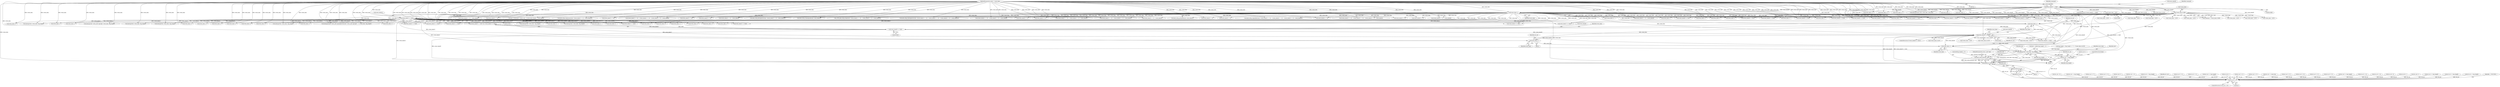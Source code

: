 digraph "0_wildmidi_660b513d99bced8783a4a5984ac2f742c74ebbdd_4@pointer" {
"1000391" [label="(Call,event_data++)"];
"1000187" [label="(Call,event_data++)"];
"1000171" [label="(Call,event_data[0] >= 0x80)"];
"1000143" [label="(MethodParameterIn,uint8_t * event_data)"];
"1000363" [label="(Call,event_data[1] == 0x02)"];
"1000385" [label="(Call,event_data[0] == 0x01)"];
"1000179" [label="(Call,*event_data & 0xf0)"];
"1000358" [label="(Call,event_data[0] == 0x00)"];
"1000413" [label="(Call,event_data++)"];
"1000431" [label="(Call,event_data++)"];
"1000441" [label="(Call,memcpy(text, event_data, tmp_length))"];
"1000450" [label="(Call,midi_setup_text(mdi, text))"];
"1000453" [label="(Call,ret_cnt += tmp_length)"];
"1001539" [label="(Call,ret_cnt == 0)"];
"1001548" [label="(Return,return ret_cnt;)"];
"1000147" [label="(Call,ret_cnt = 0)"];
"1000312" [label="(Call,event_data++)"];
"1001186" [label="(Call,(event_data[4] << 8) + event_data[5])"];
"1000142" [label="(MethodParameterIn,struct _mdi *mdi)"];
"1001181" [label="(Call,event_data[3] << 16)"];
"1000145" [label="(Block,)"];
"1000358" [label="(Call,event_data[0] == 0x00)"];
"1001138" [label="(Call,mdi->events[mdi->events_size - 1].event_data.channel = event_data[2])"];
"1001292" [label="(Call,*event_data > 0x7f)"];
"1000888" [label="(Call,event_data++)"];
"1000369" [label="(Call,midi_setup_sequenceno(mdi, ((event_data[2] << 8) + event_data[3])))"];
"1000798" [label="(Call,*event_data > 0x7f)"];
"1001001" [label="(Call,ret_cnt += tmp_length)"];
"1001175" [label="(Call,event_data[2] << 24)"];
"1000417" [label="(Call,*event_data > 0x7f)"];
"1000409" [label="(Call,*event_data & 0x7f)"];
"1001117" [label="(Call,(event_data[3] << 24) + (event_data[4] << 16) + (event_data[5] << 8) + event_data[6])"];
"1000367" [label="(Literal,0x02)"];
"1001233" [label="(Call,*event_data > 0x7f)"];
"1001538" [label="(ControlStructure,if (ret_cnt == 0))"];
"1001155" [label="(Call,ret_cnt += 7)"];
"1000464" [label="(Call,event_data++)"];
"1000389" [label="(Literal,0x01)"];
"1001327" [label="(Call,event_data++)"];
"1000392" [label="(Identifier,event_data)"];
"1000363" [label="(Call,event_data[1] == 0x02)"];
"1000504" [label="(Call,event_data++)"];
"1001084" [label="(Call,event_data[2] << 16)"];
"1001118" [label="(Call,event_data[3] << 24)"];
"1000866" [label="(Call,event_data++)"];
"1000455" [label="(Identifier,tmp_length)"];
"1000390" [label="(Block,)"];
"1000170" [label="(ControlStructure,if (event_data[0] >= 0x80))"];
"1000195" [label="(Identifier,command)"];
"1000458" [label="(Call,event_data[0] == 0x02)"];
"1000224" [label="(Call,ret_cnt += 2)"];
"1000770" [label="(Call,memcpy(text, event_data, tmp_length))"];
"1001311" [label="(Call,ret_cnt++)"];
"1001070" [label="(Call,event_data[0] == 0x51)"];
"1000271" [label="(Call,ret_cnt += 2)"];
"1001214" [label="(Call,(event_data[2] << 8) + event_data[3])"];
"1001270" [label="(Call,ret_cnt += tmp_length)"];
"1000793" [label="(Call,event_data++)"];
"1000454" [label="(Identifier,ret_cnt)"];
"1000906" [label="(Call,event_data++)"];
"1000714" [label="(Call,event_data[0] == 0x04)"];
"1000669" [label="(Call,event_data++)"];
"1001212" [label="(Call,midi_setup_keysignature(mdi, ((event_data[2] << 8) + event_data[3])))"];
"1000284" [label="(Call,event_data++)"];
"1001541" [label="(Literal,0)"];
"1000944" [label="(Call,*event_data > 0x7f)"];
"1001166" [label="(Call,event_data[1] == 0x04)"];
"1001540" [label="(Identifier,ret_cnt)"];
"1001018" [label="(Call,midi_setup_channelprefix(mdi, event_data[2]))"];
"1000342" [label="(Call,ret_cnt += 2)"];
"1000815" [label="(Call,event_data++)"];
"1000402" [label="(Block,)"];
"1000396" [label="(Call,*event_data > 0x7f)"];
"1001034" [label="(Call,event_data[1] == 0x01)"];
"1000291" [label="(Call,ret_cnt += 2)"];
"1001539" [label="(Call,ret_cnt == 0)"];
"1000916" [label="(Call,memcpy(text, event_data, tmp_length))"];
"1001081" [label="(Call,_WM_midi_setup_tempo(mdi, ((event_data[2] << 16) + (event_data[3] << 8) + event_data[4])))"];
"1000180" [label="(Call,*event_data)"];
"1000539" [label="(Call,memcpy(&mdi->extra_info.copyright[strlen(mdi->extra_info.copyright) + 1], event_data, tmp_length))"];
"1001172" [label="(Call,midi_setup_timesignature(mdi, ((event_data[2] << 24) + (event_data[3] << 16) + (event_data[4] << 8) + event_data[5])))"];
"1000460" [label="(Identifier,event_data)"];
"1000359" [label="(Call,event_data[0])"];
"1000709" [label="(Call,ret_cnt += tmp_length)"];
"1000362" [label="(Literal,0x00)"];
"1001075" [label="(Call,event_data[1] == 0x03)"];
"1000244" [label="(Call,event_data++)"];
"1001123" [label="(Call,(event_data[4] << 16) + (event_data[5] << 8) + event_data[6])"];
"1000742" [label="(Call,event_data++)"];
"1000305" [label="(Call,ret_cnt++)"];
"1000251" [label="(Call,ret_cnt += 2)"];
"1000989" [label="(Call,memcpy(text, event_data, tmp_length))"];
"1001313" [label="(Call,*event_data > 0x7f)"];
"1000279" [label="(Call,event_data++)"];
"1000447" [label="(Identifier,text)"];
"1001215" [label="(Call,event_data[2] << 8)"];
"1000179" [label="(Call,*event_data & 0xf0)"];
"1000652" [label="(Call,*event_data > 0x7f)"];
"1000230" [label="(Call,event_data[1] == 0)"];
"1001083" [label="(Call,(event_data[2] << 16) + (event_data[3] << 8) + event_data[4])"];
"1001305" [label="(Call,*event_data & 0x7F)"];
"1000177" [label="(Call,command = *event_data & 0xf0)"];
"1000469" [label="(Call,*event_data > 0x7f)"];
"1000725" [label="(Call,*event_data > 0x7f)"];
"1000434" [label="(Identifier,ret_cnt)"];
"1000217" [label="(Call,event_data++)"];
"1000453" [label="(Call,ret_cnt += tmp_length)"];
"1000433" [label="(Call,ret_cnt++)"];
"1001250" [label="(Call,event_data++)"];
"1000435" [label="(Call,text = malloc(tmp_length + 1))"];
"1000371" [label="(Call,(event_data[2] << 8) + event_data[3])"];
"1001323" [label="(Call,*event_data & 0x7F)"];
"1001007" [label="(Call,event_data[0] == 0x20)"];
"1000299" [label="(Call,event_data++)"];
"1001161" [label="(Call,event_data[0] == 0x58)"];
"1000432" [label="(Identifier,event_data)"];
"1001098" [label="(Call,ret_cnt += 5)"];
"1001040" [label="(Call,midi_setup_portprefix(mdi, event_data[2]))"];
"1000385" [label="(Call,event_data[0] == 0x01)"];
"1000391" [label="(Call,event_data++)"];
"1000421" [label="(Call,tmp_length = (tmp_length << 7) + (*event_data & 0x7f))"];
"1001519" [label="(Call,ret_cnt += sysex_len)"];
"1001045" [label="(Call,ret_cnt += 3)"];
"1000443" [label="(Identifier,event_data)"];
"1000372" [label="(Call,event_data[2] << 8)"];
"1000451" [label="(Identifier,mdi)"];
"1001201" [label="(Call,event_data[0] == 0x59)"];
"1001104" [label="(Call,event_data[0] == 0x54)"];
"1000384" [label="(ControlStructure,if (event_data[0] == 0x01))"];
"1000239" [label="(Call,event_data++)"];
"1000641" [label="(Call,event_data[0] == 0x03)"];
"1000386" [label="(Call,event_data[0])"];
"1000450" [label="(Call,midi_setup_text(mdi, text))"];
"1000760" [label="(Call,event_data++)"];
"1001195" [label="(Call,ret_cnt += 6)"];
"1000427" [label="(Call,*event_data & 0x7f)"];
"1001064" [label="(Call,ret_cnt += 2)"];
"1001115" [label="(Call,midi_setup_smpteoffset(mdi, ((event_data[3] << 24) + (event_data[4] << 16) + (event_data[5] << 8) + event_data[6])))"];
"1000175" [label="(Literal,0x80)"];
"1001023" [label="(Call,ret_cnt += 3)"];
"1001124" [label="(Call,event_data[4] << 16)"];
"1001174" [label="(Call,(event_data[2] << 24) + (event_data[3] << 16) + (event_data[4] << 8) + event_data[5])"];
"1000636" [label="(Call,ret_cnt += tmp_length)"];
"1001012" [label="(Call,event_data[1] == 0x01)"];
"1000871" [label="(Call,*event_data > 0x7f)"];
"1001090" [label="(Call,event_data[3] << 8)"];
"1001223" [label="(Call,ret_cnt += 4)"];
"1000357" [label="(Call,(event_data[0] == 0x00) && (event_data[1] == 0x02))"];
"1001206" [label="(Call,event_data[1] == 0x02)"];
"1000431" [label="(Call,event_data++)"];
"1000380" [label="(Call,ret_cnt += 4)"];
"1000394" [label="(Identifier,ret_cnt)"];
"1000182" [label="(Literal,0xf0)"];
"1001548" [label="(Return,return ret_cnt;)"];
"1001532" [label="(ControlStructure,break;)"];
"1000414" [label="(Identifier,event_data)"];
"1001534" [label="(Call,ret_cnt = 0)"];
"1000259" [label="(Call,event_data++)"];
"1001109" [label="(Call,event_data[1] == 0x05)"];
"1000697" [label="(Call,memcpy(text, event_data, tmp_length))"];
"1000330" [label="(Call,event_data++)"];
"1001029" [label="(Call,event_data[0] == 0x21)"];
"1001550" [label="(MethodReturn,uint32_t)"];
"1000365" [label="(Identifier,event_data)"];
"1001342" [label="(Call,memcpy(sysex_store, event_data, sysex_len))"];
"1001187" [label="(Call,event_data[4] << 8)"];
"1000979" [label="(Call,event_data++)"];
"1001051" [label="(Call,event_data[0] == 0x2F)"];
"1000601" [label="(Call,memcpy(mdi->extra_info.copyright, event_data, tmp_length))"];
"1001129" [label="(Call,(event_data[5] << 8) + event_data[6])"];
"1000186" [label="(Call,*event_data++)"];
"1000860" [label="(Call,event_data[0] == 0x06)"];
"1000264" [label="(Call,event_data++)"];
"1000178" [label="(Identifier,command)"];
"1000190" [label="(Call,ret_cnt++)"];
"1000624" [label="(Call,memcpy(text, event_data, tmp_length))"];
"1000486" [label="(Call,event_data++)"];
"1000687" [label="(Call,event_data++)"];
"1000318" [label="(Call,ret_cnt++)"];
"1000720" [label="(Call,event_data++)"];
"1000444" [label="(Identifier,tmp_length)"];
"1000855" [label="(Call,ret_cnt += tmp_length)"];
"1000939" [label="(Call,event_data++)"];
"1000961" [label="(Call,event_data++)"];
"1000787" [label="(Call,event_data[0] == 0x05)"];
"1001309" [label="(Call,event_data++)"];
"1000647" [label="(Call,event_data++)"];
"1001089" [label="(Call,(event_data[3] << 8) + event_data[4])"];
"1000143" [label="(MethodParameterIn,uint8_t * event_data)"];
"1000325" [label="(Call,event_data++)"];
"1000416" [label="(Identifier,ret_cnt)"];
"1000172" [label="(Call,event_data[0])"];
"1000441" [label="(Call,memcpy(text, event_data, tmp_length))"];
"1000833" [label="(Call,event_data++)"];
"1000782" [label="(Call,ret_cnt += tmp_length)"];
"1001180" [label="(Call,(event_data[3] << 16) + (event_data[4] << 8) + event_data[5])"];
"1000928" [label="(Call,ret_cnt += tmp_length)"];
"1000933" [label="(Call,event_data[0] == 0x07)"];
"1001228" [label="(Call,event_data++)"];
"1000212" [label="(Call,event_data++)"];
"1001549" [label="(Identifier,ret_cnt)"];
"1000364" [label="(Call,event_data[1])"];
"1000843" [label="(Call,memcpy(text, event_data, tmp_length))"];
"1000413" [label="(Call,event_data++)"];
"1001543" [label="(Identifier,__FUNCTION__)"];
"1000188" [label="(Identifier,event_data)"];
"1001056" [label="(Call,event_data[1] == 0x00)"];
"1001130" [label="(Call,event_data[5] << 8)"];
"1000445" [label="(Call,text[tmp_length] = '\0')"];
"1000442" [label="(Identifier,text)"];
"1000452" [label="(Identifier,text)"];
"1000187" [label="(Call,event_data++)"];
"1000171" [label="(Call,event_data[0] >= 0x80)"];
"1000391" -> "1000390"  [label="AST: "];
"1000391" -> "1000392"  [label="CFG: "];
"1000392" -> "1000391"  [label="AST: "];
"1000394" -> "1000391"  [label="CFG: "];
"1000187" -> "1000391"  [label="DDG: event_data"];
"1000363" -> "1000391"  [label="DDG: event_data[1]"];
"1000385" -> "1000391"  [label="DDG: event_data[0]"];
"1000143" -> "1000391"  [label="DDG: event_data"];
"1000391" -> "1000413"  [label="DDG: event_data"];
"1000391" -> "1000431"  [label="DDG: event_data"];
"1000187" -> "1000186"  [label="AST: "];
"1000187" -> "1000188"  [label="CFG: "];
"1000188" -> "1000187"  [label="AST: "];
"1000186" -> "1000187"  [label="CFG: "];
"1000187" -> "1001550"  [label="DDG: event_data"];
"1000171" -> "1000187"  [label="DDG: event_data[0]"];
"1000143" -> "1000187"  [label="DDG: event_data"];
"1000187" -> "1000212"  [label="DDG: event_data"];
"1000187" -> "1000230"  [label="DDG: event_data"];
"1000187" -> "1000239"  [label="DDG: event_data"];
"1000187" -> "1000259"  [label="DDG: event_data"];
"1000187" -> "1000279"  [label="DDG: event_data"];
"1000187" -> "1000299"  [label="DDG: event_data"];
"1000187" -> "1000312"  [label="DDG: event_data"];
"1000187" -> "1000325"  [label="DDG: event_data"];
"1000187" -> "1000358"  [label="DDG: event_data"];
"1000187" -> "1000363"  [label="DDG: event_data"];
"1000187" -> "1000369"  [label="DDG: event_data"];
"1000187" -> "1000372"  [label="DDG: event_data"];
"1000187" -> "1000371"  [label="DDG: event_data"];
"1000187" -> "1000385"  [label="DDG: event_data"];
"1000187" -> "1000458"  [label="DDG: event_data"];
"1000187" -> "1000464"  [label="DDG: event_data"];
"1000187" -> "1000641"  [label="DDG: event_data"];
"1000187" -> "1000647"  [label="DDG: event_data"];
"1000187" -> "1000714"  [label="DDG: event_data"];
"1000187" -> "1000720"  [label="DDG: event_data"];
"1000187" -> "1000787"  [label="DDG: event_data"];
"1000187" -> "1000793"  [label="DDG: event_data"];
"1000187" -> "1000860"  [label="DDG: event_data"];
"1000187" -> "1000866"  [label="DDG: event_data"];
"1000187" -> "1000933"  [label="DDG: event_data"];
"1000187" -> "1000939"  [label="DDG: event_data"];
"1000187" -> "1001007"  [label="DDG: event_data"];
"1000187" -> "1001012"  [label="DDG: event_data"];
"1000187" -> "1001018"  [label="DDG: event_data"];
"1000187" -> "1001029"  [label="DDG: event_data"];
"1000187" -> "1001034"  [label="DDG: event_data"];
"1000187" -> "1001040"  [label="DDG: event_data"];
"1000187" -> "1001051"  [label="DDG: event_data"];
"1000187" -> "1001056"  [label="DDG: event_data"];
"1000187" -> "1001070"  [label="DDG: event_data"];
"1000187" -> "1001075"  [label="DDG: event_data"];
"1000187" -> "1001081"  [label="DDG: event_data"];
"1000187" -> "1001084"  [label="DDG: event_data"];
"1000187" -> "1001083"  [label="DDG: event_data"];
"1000187" -> "1001090"  [label="DDG: event_data"];
"1000187" -> "1001089"  [label="DDG: event_data"];
"1000187" -> "1001104"  [label="DDG: event_data"];
"1000187" -> "1001109"  [label="DDG: event_data"];
"1000187" -> "1001115"  [label="DDG: event_data"];
"1000187" -> "1001118"  [label="DDG: event_data"];
"1000187" -> "1001117"  [label="DDG: event_data"];
"1000187" -> "1001124"  [label="DDG: event_data"];
"1000187" -> "1001123"  [label="DDG: event_data"];
"1000187" -> "1001130"  [label="DDG: event_data"];
"1000187" -> "1001129"  [label="DDG: event_data"];
"1000187" -> "1001138"  [label="DDG: event_data"];
"1000187" -> "1001161"  [label="DDG: event_data"];
"1000187" -> "1001166"  [label="DDG: event_data"];
"1000187" -> "1001172"  [label="DDG: event_data"];
"1000187" -> "1001175"  [label="DDG: event_data"];
"1000187" -> "1001174"  [label="DDG: event_data"];
"1000187" -> "1001181"  [label="DDG: event_data"];
"1000187" -> "1001180"  [label="DDG: event_data"];
"1000187" -> "1001187"  [label="DDG: event_data"];
"1000187" -> "1001186"  [label="DDG: event_data"];
"1000187" -> "1001201"  [label="DDG: event_data"];
"1000187" -> "1001206"  [label="DDG: event_data"];
"1000187" -> "1001212"  [label="DDG: event_data"];
"1000187" -> "1001215"  [label="DDG: event_data"];
"1000187" -> "1001214"  [label="DDG: event_data"];
"1000187" -> "1001228"  [label="DDG: event_data"];
"1000187" -> "1001309"  [label="DDG: event_data"];
"1000187" -> "1001327"  [label="DDG: event_data"];
"1000171" -> "1000170"  [label="AST: "];
"1000171" -> "1000175"  [label="CFG: "];
"1000172" -> "1000171"  [label="AST: "];
"1000175" -> "1000171"  [label="AST: "];
"1000178" -> "1000171"  [label="CFG: "];
"1000195" -> "1000171"  [label="CFG: "];
"1000171" -> "1001550"  [label="DDG: event_data[0]"];
"1000171" -> "1001550"  [label="DDG: event_data[0] >= 0x80"];
"1000143" -> "1000171"  [label="DDG: event_data"];
"1000171" -> "1000179"  [label="DDG: event_data[0]"];
"1000171" -> "1000212"  [label="DDG: event_data[0]"];
"1000171" -> "1000217"  [label="DDG: event_data[0]"];
"1000171" -> "1000239"  [label="DDG: event_data[0]"];
"1000171" -> "1000244"  [label="DDG: event_data[0]"];
"1000171" -> "1000259"  [label="DDG: event_data[0]"];
"1000171" -> "1000264"  [label="DDG: event_data[0]"];
"1000171" -> "1000279"  [label="DDG: event_data[0]"];
"1000171" -> "1000284"  [label="DDG: event_data[0]"];
"1000171" -> "1000299"  [label="DDG: event_data[0]"];
"1000171" -> "1000312"  [label="DDG: event_data[0]"];
"1000171" -> "1000325"  [label="DDG: event_data[0]"];
"1000171" -> "1000330"  [label="DDG: event_data[0]"];
"1000171" -> "1000358"  [label="DDG: event_data[0]"];
"1000171" -> "1001292"  [label="DDG: event_data[0]"];
"1000171" -> "1001305"  [label="DDG: event_data[0]"];
"1000171" -> "1001309"  [label="DDG: event_data[0]"];
"1000171" -> "1001313"  [label="DDG: event_data[0]"];
"1000171" -> "1001323"  [label="DDG: event_data[0]"];
"1000171" -> "1001327"  [label="DDG: event_data[0]"];
"1000171" -> "1001342"  [label="DDG: event_data[0]"];
"1000143" -> "1000141"  [label="AST: "];
"1000143" -> "1001550"  [label="DDG: event_data"];
"1000143" -> "1000212"  [label="DDG: event_data"];
"1000143" -> "1000217"  [label="DDG: event_data"];
"1000143" -> "1000230"  [label="DDG: event_data"];
"1000143" -> "1000239"  [label="DDG: event_data"];
"1000143" -> "1000244"  [label="DDG: event_data"];
"1000143" -> "1000259"  [label="DDG: event_data"];
"1000143" -> "1000264"  [label="DDG: event_data"];
"1000143" -> "1000279"  [label="DDG: event_data"];
"1000143" -> "1000284"  [label="DDG: event_data"];
"1000143" -> "1000299"  [label="DDG: event_data"];
"1000143" -> "1000312"  [label="DDG: event_data"];
"1000143" -> "1000325"  [label="DDG: event_data"];
"1000143" -> "1000330"  [label="DDG: event_data"];
"1000143" -> "1000358"  [label="DDG: event_data"];
"1000143" -> "1000363"  [label="DDG: event_data"];
"1000143" -> "1000369"  [label="DDG: event_data"];
"1000143" -> "1000372"  [label="DDG: event_data"];
"1000143" -> "1000371"  [label="DDG: event_data"];
"1000143" -> "1000385"  [label="DDG: event_data"];
"1000143" -> "1000413"  [label="DDG: event_data"];
"1000143" -> "1000431"  [label="DDG: event_data"];
"1000143" -> "1000441"  [label="DDG: event_data"];
"1000143" -> "1000458"  [label="DDG: event_data"];
"1000143" -> "1000464"  [label="DDG: event_data"];
"1000143" -> "1000486"  [label="DDG: event_data"];
"1000143" -> "1000504"  [label="DDG: event_data"];
"1000143" -> "1000539"  [label="DDG: event_data"];
"1000143" -> "1000601"  [label="DDG: event_data"];
"1000143" -> "1000624"  [label="DDG: event_data"];
"1000143" -> "1000641"  [label="DDG: event_data"];
"1000143" -> "1000647"  [label="DDG: event_data"];
"1000143" -> "1000669"  [label="DDG: event_data"];
"1000143" -> "1000687"  [label="DDG: event_data"];
"1000143" -> "1000697"  [label="DDG: event_data"];
"1000143" -> "1000714"  [label="DDG: event_data"];
"1000143" -> "1000720"  [label="DDG: event_data"];
"1000143" -> "1000742"  [label="DDG: event_data"];
"1000143" -> "1000760"  [label="DDG: event_data"];
"1000143" -> "1000770"  [label="DDG: event_data"];
"1000143" -> "1000787"  [label="DDG: event_data"];
"1000143" -> "1000793"  [label="DDG: event_data"];
"1000143" -> "1000815"  [label="DDG: event_data"];
"1000143" -> "1000833"  [label="DDG: event_data"];
"1000143" -> "1000843"  [label="DDG: event_data"];
"1000143" -> "1000860"  [label="DDG: event_data"];
"1000143" -> "1000866"  [label="DDG: event_data"];
"1000143" -> "1000888"  [label="DDG: event_data"];
"1000143" -> "1000906"  [label="DDG: event_data"];
"1000143" -> "1000916"  [label="DDG: event_data"];
"1000143" -> "1000933"  [label="DDG: event_data"];
"1000143" -> "1000939"  [label="DDG: event_data"];
"1000143" -> "1000961"  [label="DDG: event_data"];
"1000143" -> "1000979"  [label="DDG: event_data"];
"1000143" -> "1000989"  [label="DDG: event_data"];
"1000143" -> "1001007"  [label="DDG: event_data"];
"1000143" -> "1001012"  [label="DDG: event_data"];
"1000143" -> "1001018"  [label="DDG: event_data"];
"1000143" -> "1001029"  [label="DDG: event_data"];
"1000143" -> "1001034"  [label="DDG: event_data"];
"1000143" -> "1001040"  [label="DDG: event_data"];
"1000143" -> "1001051"  [label="DDG: event_data"];
"1000143" -> "1001056"  [label="DDG: event_data"];
"1000143" -> "1001070"  [label="DDG: event_data"];
"1000143" -> "1001075"  [label="DDG: event_data"];
"1000143" -> "1001081"  [label="DDG: event_data"];
"1000143" -> "1001084"  [label="DDG: event_data"];
"1000143" -> "1001083"  [label="DDG: event_data"];
"1000143" -> "1001090"  [label="DDG: event_data"];
"1000143" -> "1001089"  [label="DDG: event_data"];
"1000143" -> "1001104"  [label="DDG: event_data"];
"1000143" -> "1001109"  [label="DDG: event_data"];
"1000143" -> "1001115"  [label="DDG: event_data"];
"1000143" -> "1001118"  [label="DDG: event_data"];
"1000143" -> "1001117"  [label="DDG: event_data"];
"1000143" -> "1001124"  [label="DDG: event_data"];
"1000143" -> "1001123"  [label="DDG: event_data"];
"1000143" -> "1001130"  [label="DDG: event_data"];
"1000143" -> "1001129"  [label="DDG: event_data"];
"1000143" -> "1001138"  [label="DDG: event_data"];
"1000143" -> "1001161"  [label="DDG: event_data"];
"1000143" -> "1001166"  [label="DDG: event_data"];
"1000143" -> "1001172"  [label="DDG: event_data"];
"1000143" -> "1001175"  [label="DDG: event_data"];
"1000143" -> "1001174"  [label="DDG: event_data"];
"1000143" -> "1001181"  [label="DDG: event_data"];
"1000143" -> "1001180"  [label="DDG: event_data"];
"1000143" -> "1001187"  [label="DDG: event_data"];
"1000143" -> "1001186"  [label="DDG: event_data"];
"1000143" -> "1001201"  [label="DDG: event_data"];
"1000143" -> "1001206"  [label="DDG: event_data"];
"1000143" -> "1001212"  [label="DDG: event_data"];
"1000143" -> "1001215"  [label="DDG: event_data"];
"1000143" -> "1001214"  [label="DDG: event_data"];
"1000143" -> "1001228"  [label="DDG: event_data"];
"1000143" -> "1001250"  [label="DDG: event_data"];
"1000143" -> "1001309"  [label="DDG: event_data"];
"1000143" -> "1001327"  [label="DDG: event_data"];
"1000143" -> "1001342"  [label="DDG: event_data"];
"1000363" -> "1000357"  [label="AST: "];
"1000363" -> "1000367"  [label="CFG: "];
"1000364" -> "1000363"  [label="AST: "];
"1000367" -> "1000363"  [label="AST: "];
"1000357" -> "1000363"  [label="CFG: "];
"1000363" -> "1001550"  [label="DDG: event_data[1]"];
"1000363" -> "1000357"  [label="DDG: event_data[1]"];
"1000363" -> "1000357"  [label="DDG: 0x02"];
"1000363" -> "1000413"  [label="DDG: event_data[1]"];
"1000363" -> "1000431"  [label="DDG: event_data[1]"];
"1000363" -> "1000441"  [label="DDG: event_data[1]"];
"1000363" -> "1000464"  [label="DDG: event_data[1]"];
"1000363" -> "1000486"  [label="DDG: event_data[1]"];
"1000363" -> "1000504"  [label="DDG: event_data[1]"];
"1000363" -> "1000539"  [label="DDG: event_data[1]"];
"1000363" -> "1000601"  [label="DDG: event_data[1]"];
"1000363" -> "1000624"  [label="DDG: event_data[1]"];
"1000363" -> "1000647"  [label="DDG: event_data[1]"];
"1000363" -> "1000669"  [label="DDG: event_data[1]"];
"1000363" -> "1000687"  [label="DDG: event_data[1]"];
"1000363" -> "1000697"  [label="DDG: event_data[1]"];
"1000363" -> "1000720"  [label="DDG: event_data[1]"];
"1000363" -> "1000742"  [label="DDG: event_data[1]"];
"1000363" -> "1000760"  [label="DDG: event_data[1]"];
"1000363" -> "1000770"  [label="DDG: event_data[1]"];
"1000363" -> "1000793"  [label="DDG: event_data[1]"];
"1000363" -> "1000815"  [label="DDG: event_data[1]"];
"1000363" -> "1000833"  [label="DDG: event_data[1]"];
"1000363" -> "1000843"  [label="DDG: event_data[1]"];
"1000363" -> "1000866"  [label="DDG: event_data[1]"];
"1000363" -> "1000888"  [label="DDG: event_data[1]"];
"1000363" -> "1000906"  [label="DDG: event_data[1]"];
"1000363" -> "1000916"  [label="DDG: event_data[1]"];
"1000363" -> "1000939"  [label="DDG: event_data[1]"];
"1000363" -> "1000961"  [label="DDG: event_data[1]"];
"1000363" -> "1000979"  [label="DDG: event_data[1]"];
"1000363" -> "1000989"  [label="DDG: event_data[1]"];
"1000363" -> "1001012"  [label="DDG: event_data[1]"];
"1000363" -> "1001034"  [label="DDG: event_data[1]"];
"1000363" -> "1001056"  [label="DDG: event_data[1]"];
"1000363" -> "1001075"  [label="DDG: event_data[1]"];
"1000363" -> "1001109"  [label="DDG: event_data[1]"];
"1000363" -> "1001166"  [label="DDG: event_data[1]"];
"1000363" -> "1001206"  [label="DDG: event_data[1]"];
"1000363" -> "1001228"  [label="DDG: event_data[1]"];
"1000363" -> "1001250"  [label="DDG: event_data[1]"];
"1000385" -> "1000384"  [label="AST: "];
"1000385" -> "1000389"  [label="CFG: "];
"1000386" -> "1000385"  [label="AST: "];
"1000389" -> "1000385"  [label="AST: "];
"1000392" -> "1000385"  [label="CFG: "];
"1000460" -> "1000385"  [label="CFG: "];
"1000385" -> "1001550"  [label="DDG: event_data[0]"];
"1000385" -> "1001550"  [label="DDG: event_data[0] == 0x01"];
"1000179" -> "1000385"  [label="DDG: *event_data"];
"1000358" -> "1000385"  [label="DDG: event_data[0]"];
"1000385" -> "1000396"  [label="DDG: event_data[0]"];
"1000385" -> "1000409"  [label="DDG: event_data[0]"];
"1000385" -> "1000413"  [label="DDG: event_data[0]"];
"1000385" -> "1000417"  [label="DDG: event_data[0]"];
"1000385" -> "1000427"  [label="DDG: event_data[0]"];
"1000385" -> "1000431"  [label="DDG: event_data[0]"];
"1000385" -> "1000441"  [label="DDG: event_data[0]"];
"1000385" -> "1000458"  [label="DDG: event_data[0]"];
"1000179" -> "1000177"  [label="AST: "];
"1000179" -> "1000182"  [label="CFG: "];
"1000180" -> "1000179"  [label="AST: "];
"1000182" -> "1000179"  [label="AST: "];
"1000177" -> "1000179"  [label="CFG: "];
"1000179" -> "1001550"  [label="DDG: *event_data"];
"1000179" -> "1000177"  [label="DDG: *event_data"];
"1000179" -> "1000177"  [label="DDG: 0xf0"];
"1000179" -> "1000358"  [label="DDG: *event_data"];
"1000179" -> "1000396"  [label="DDG: *event_data"];
"1000179" -> "1000458"  [label="DDG: *event_data"];
"1000179" -> "1000469"  [label="DDG: *event_data"];
"1000179" -> "1000641"  [label="DDG: *event_data"];
"1000179" -> "1000652"  [label="DDG: *event_data"];
"1000179" -> "1000714"  [label="DDG: *event_data"];
"1000179" -> "1000725"  [label="DDG: *event_data"];
"1000179" -> "1000787"  [label="DDG: *event_data"];
"1000179" -> "1000798"  [label="DDG: *event_data"];
"1000179" -> "1000860"  [label="DDG: *event_data"];
"1000179" -> "1000871"  [label="DDG: *event_data"];
"1000179" -> "1000933"  [label="DDG: *event_data"];
"1000179" -> "1000944"  [label="DDG: *event_data"];
"1000179" -> "1001007"  [label="DDG: *event_data"];
"1000179" -> "1001029"  [label="DDG: *event_data"];
"1000179" -> "1001051"  [label="DDG: *event_data"];
"1000179" -> "1001070"  [label="DDG: *event_data"];
"1000179" -> "1001104"  [label="DDG: *event_data"];
"1000179" -> "1001161"  [label="DDG: *event_data"];
"1000179" -> "1001201"  [label="DDG: *event_data"];
"1000179" -> "1001233"  [label="DDG: *event_data"];
"1000179" -> "1001292"  [label="DDG: *event_data"];
"1000358" -> "1000357"  [label="AST: "];
"1000358" -> "1000362"  [label="CFG: "];
"1000359" -> "1000358"  [label="AST: "];
"1000362" -> "1000358"  [label="AST: "];
"1000365" -> "1000358"  [label="CFG: "];
"1000357" -> "1000358"  [label="CFG: "];
"1000358" -> "1001550"  [label="DDG: event_data[0]"];
"1000358" -> "1000357"  [label="DDG: event_data[0]"];
"1000358" -> "1000357"  [label="DDG: 0x00"];
"1000413" -> "1000402"  [label="AST: "];
"1000413" -> "1000414"  [label="CFG: "];
"1000414" -> "1000413"  [label="AST: "];
"1000416" -> "1000413"  [label="CFG: "];
"1000413" -> "1000431"  [label="DDG: event_data"];
"1000431" -> "1000390"  [label="AST: "];
"1000431" -> "1000432"  [label="CFG: "];
"1000432" -> "1000431"  [label="AST: "];
"1000434" -> "1000431"  [label="CFG: "];
"1000431" -> "1000441"  [label="DDG: event_data"];
"1000441" -> "1000390"  [label="AST: "];
"1000441" -> "1000444"  [label="CFG: "];
"1000442" -> "1000441"  [label="AST: "];
"1000443" -> "1000441"  [label="AST: "];
"1000444" -> "1000441"  [label="AST: "];
"1000447" -> "1000441"  [label="CFG: "];
"1000441" -> "1001550"  [label="DDG: event_data"];
"1000441" -> "1001550"  [label="DDG: memcpy(text, event_data, tmp_length)"];
"1000435" -> "1000441"  [label="DDG: text"];
"1000421" -> "1000441"  [label="DDG: tmp_length"];
"1000441" -> "1000450"  [label="DDG: text"];
"1000441" -> "1000453"  [label="DDG: tmp_length"];
"1000450" -> "1000390"  [label="AST: "];
"1000450" -> "1000452"  [label="CFG: "];
"1000451" -> "1000450"  [label="AST: "];
"1000452" -> "1000450"  [label="AST: "];
"1000454" -> "1000450"  [label="CFG: "];
"1000450" -> "1001550"  [label="DDG: midi_setup_text(mdi, text)"];
"1000450" -> "1001550"  [label="DDG: text"];
"1000450" -> "1001550"  [label="DDG: mdi"];
"1000142" -> "1000450"  [label="DDG: mdi"];
"1000445" -> "1000450"  [label="DDG: text[tmp_length]"];
"1000453" -> "1000390"  [label="AST: "];
"1000453" -> "1000455"  [label="CFG: "];
"1000454" -> "1000453"  [label="AST: "];
"1000455" -> "1000453"  [label="AST: "];
"1001532" -> "1000453"  [label="CFG: "];
"1000453" -> "1001550"  [label="DDG: tmp_length"];
"1000433" -> "1000453"  [label="DDG: ret_cnt"];
"1000453" -> "1001539"  [label="DDG: ret_cnt"];
"1001539" -> "1001538"  [label="AST: "];
"1001539" -> "1001541"  [label="CFG: "];
"1001540" -> "1001539"  [label="AST: "];
"1001541" -> "1001539"  [label="AST: "];
"1001543" -> "1001539"  [label="CFG: "];
"1001549" -> "1001539"  [label="CFG: "];
"1001539" -> "1001550"  [label="DDG: ret_cnt == 0"];
"1001539" -> "1001550"  [label="DDG: ret_cnt"];
"1000224" -> "1001539"  [label="DDG: ret_cnt"];
"1000342" -> "1001539"  [label="DDG: ret_cnt"];
"1001155" -> "1001539"  [label="DDG: ret_cnt"];
"1000782" -> "1001539"  [label="DDG: ret_cnt"];
"1001270" -> "1001539"  [label="DDG: ret_cnt"];
"1000318" -> "1001539"  [label="DDG: ret_cnt"];
"1000636" -> "1001539"  [label="DDG: ret_cnt"];
"1000190" -> "1001539"  [label="DDG: ret_cnt"];
"1001001" -> "1001539"  [label="DDG: ret_cnt"];
"1000271" -> "1001539"  [label="DDG: ret_cnt"];
"1000380" -> "1001539"  [label="DDG: ret_cnt"];
"1001223" -> "1001539"  [label="DDG: ret_cnt"];
"1000291" -> "1001539"  [label="DDG: ret_cnt"];
"1001023" -> "1001539"  [label="DDG: ret_cnt"];
"1001311" -> "1001539"  [label="DDG: ret_cnt"];
"1001534" -> "1001539"  [label="DDG: ret_cnt"];
"1001098" -> "1001539"  [label="DDG: ret_cnt"];
"1001519" -> "1001539"  [label="DDG: ret_cnt"];
"1000251" -> "1001539"  [label="DDG: ret_cnt"];
"1000928" -> "1001539"  [label="DDG: ret_cnt"];
"1000709" -> "1001539"  [label="DDG: ret_cnt"];
"1000305" -> "1001539"  [label="DDG: ret_cnt"];
"1000147" -> "1001539"  [label="DDG: ret_cnt"];
"1001195" -> "1001539"  [label="DDG: ret_cnt"];
"1001064" -> "1001539"  [label="DDG: ret_cnt"];
"1001045" -> "1001539"  [label="DDG: ret_cnt"];
"1000855" -> "1001539"  [label="DDG: ret_cnt"];
"1001539" -> "1001548"  [label="DDG: ret_cnt"];
"1001548" -> "1000145"  [label="AST: "];
"1001548" -> "1001549"  [label="CFG: "];
"1001549" -> "1001548"  [label="AST: "];
"1001550" -> "1001548"  [label="CFG: "];
"1001548" -> "1001550"  [label="DDG: <RET>"];
"1001549" -> "1001548"  [label="DDG: ret_cnt"];
}
